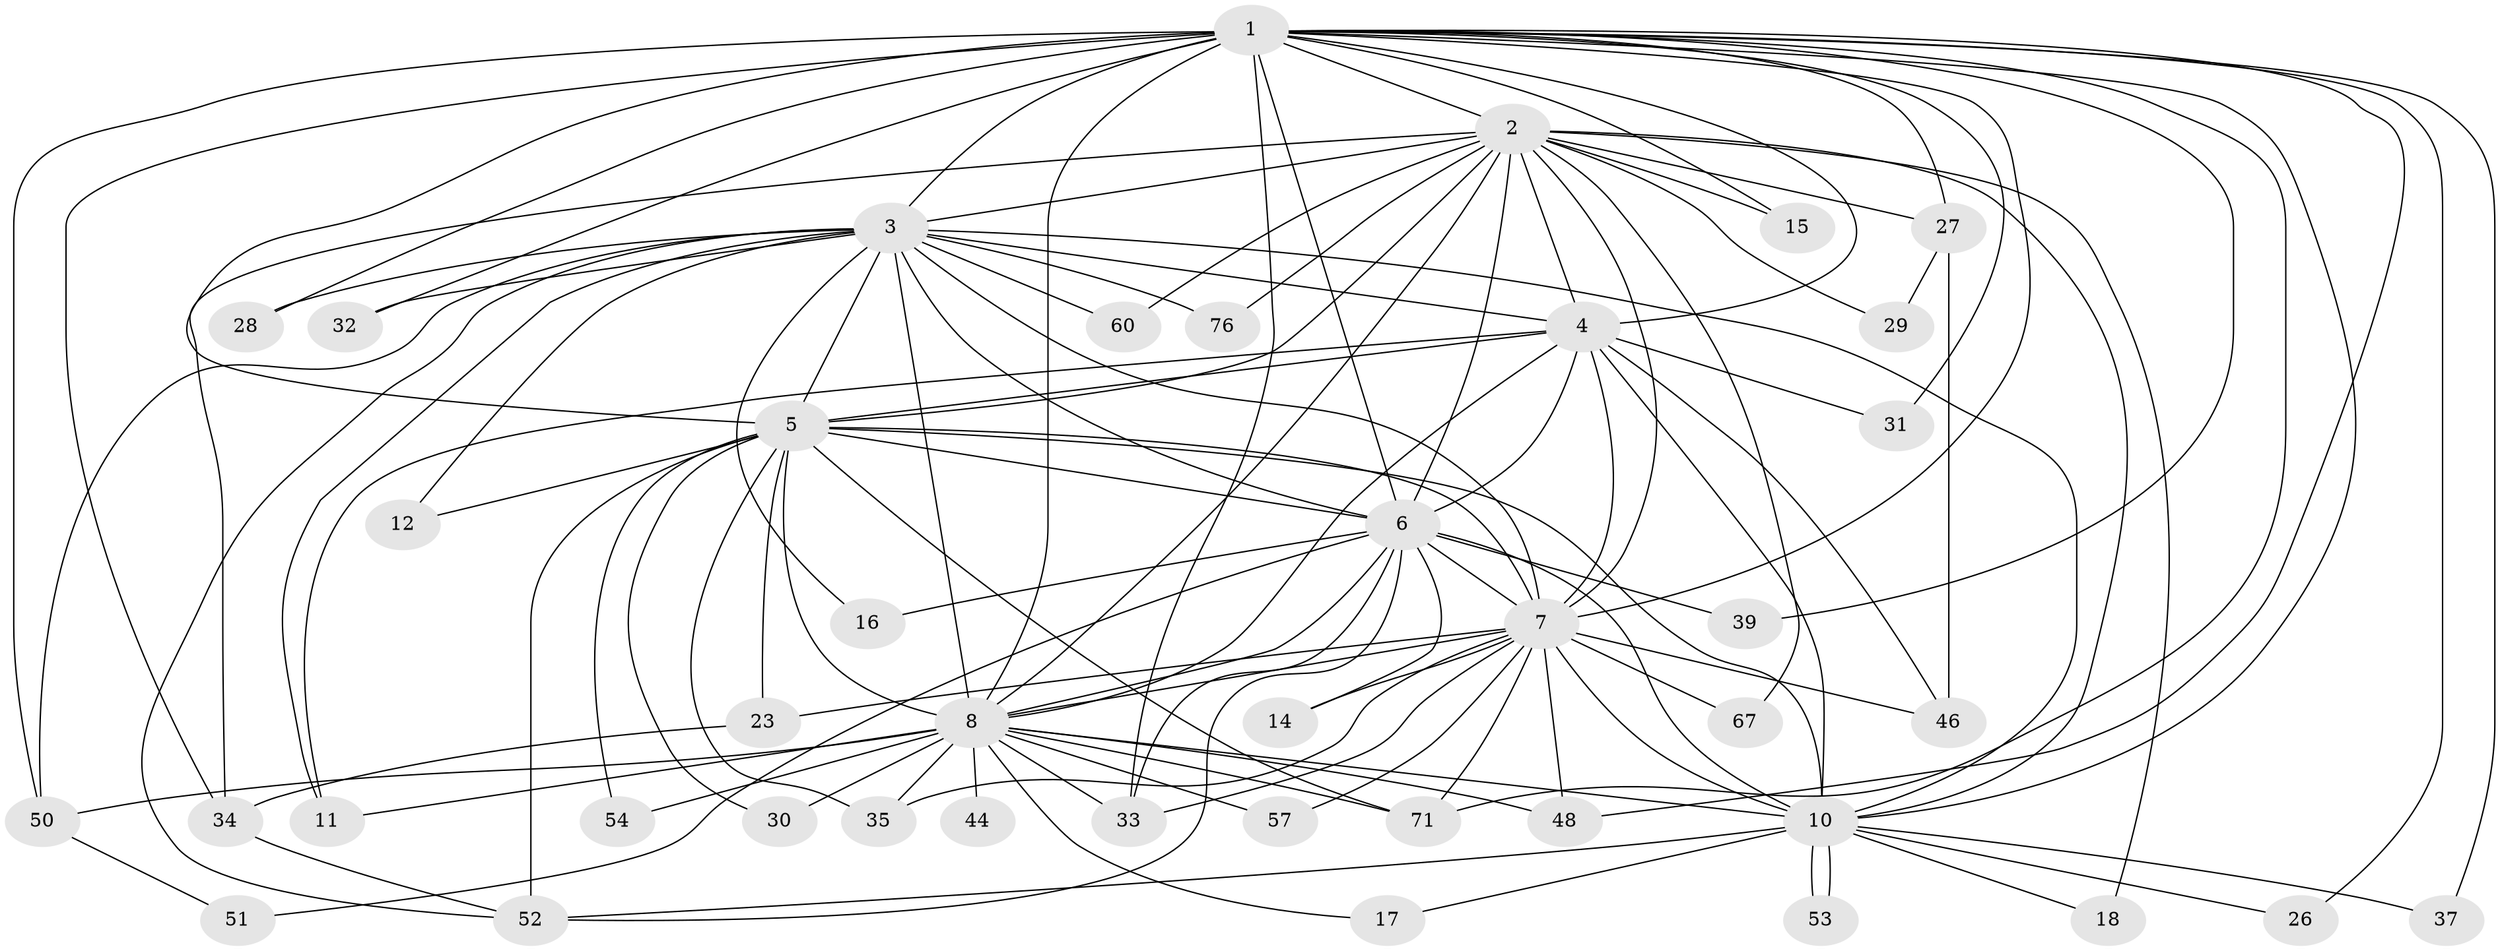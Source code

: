 // original degree distribution, {29: 0.011764705882352941, 18: 0.023529411764705882, 20: 0.011764705882352941, 15: 0.011764705882352941, 23: 0.011764705882352941, 19: 0.023529411764705882, 21: 0.023529411764705882, 3: 0.21176470588235294, 2: 0.5647058823529412, 5: 0.011764705882352941, 4: 0.09411764705882353}
// Generated by graph-tools (version 1.1) at 2025/13/03/09/25 04:13:57]
// undirected, 42 vertices, 114 edges
graph export_dot {
graph [start="1"]
  node [color=gray90,style=filled];
  1;
  2;
  3;
  4;
  5;
  6 [super="+59+84+13+41"];
  7 [super="+49"];
  8 [super="+21+79+40+9+45+42+36+55"];
  10 [super="+61+56+82+68+22+19"];
  11;
  12;
  14;
  15;
  16;
  17;
  18;
  23 [super="+25"];
  26;
  27 [super="+65"];
  28;
  29;
  30;
  31;
  32;
  33 [super="+80"];
  34 [super="+70"];
  35 [super="+78"];
  37;
  39;
  44;
  46;
  48 [super="+62"];
  50 [super="+81"];
  51;
  52 [super="+63"];
  53;
  54 [super="+83+58"];
  57 [super="+85"];
  60;
  67;
  71 [super="+74"];
  76;
  1 -- 2;
  1 -- 3;
  1 -- 4;
  1 -- 5;
  1 -- 6 [weight=4];
  1 -- 7;
  1 -- 8 [weight=5];
  1 -- 10 [weight=2];
  1 -- 15;
  1 -- 26;
  1 -- 27;
  1 -- 28;
  1 -- 31;
  1 -- 32;
  1 -- 37;
  1 -- 39;
  1 -- 48;
  1 -- 71;
  1 -- 34;
  1 -- 50;
  1 -- 33;
  2 -- 3;
  2 -- 4;
  2 -- 5;
  2 -- 6 [weight=2];
  2 -- 7;
  2 -- 8 [weight=2];
  2 -- 10;
  2 -- 15;
  2 -- 18;
  2 -- 27;
  2 -- 29;
  2 -- 34;
  2 -- 60;
  2 -- 67;
  2 -- 76;
  3 -- 4;
  3 -- 5;
  3 -- 6;
  3 -- 7 [weight=2];
  3 -- 8 [weight=3];
  3 -- 10;
  3 -- 11;
  3 -- 12;
  3 -- 16;
  3 -- 28;
  3 -- 32;
  3 -- 50;
  3 -- 60;
  3 -- 76;
  3 -- 52;
  4 -- 5;
  4 -- 6;
  4 -- 7;
  4 -- 8 [weight=3];
  4 -- 10 [weight=3];
  4 -- 11;
  4 -- 31;
  4 -- 46;
  5 -- 6;
  5 -- 7;
  5 -- 8 [weight=4];
  5 -- 10 [weight=4];
  5 -- 12;
  5 -- 23 [weight=2];
  5 -- 30;
  5 -- 54 [weight=2];
  5 -- 71;
  5 -- 35;
  5 -- 52;
  6 -- 7 [weight=2];
  6 -- 8 [weight=4];
  6 -- 10;
  6 -- 16;
  6 -- 33;
  6 -- 39;
  6 -- 51;
  6 -- 14;
  6 -- 52;
  7 -- 8 [weight=3];
  7 -- 10;
  7 -- 14;
  7 -- 23;
  7 -- 33;
  7 -- 35;
  7 -- 46;
  7 -- 48;
  7 -- 57;
  7 -- 67;
  7 -- 71;
  8 -- 10 [weight=3];
  8 -- 35;
  8 -- 48;
  8 -- 71;
  8 -- 44;
  8 -- 17;
  8 -- 50;
  8 -- 57 [weight=2];
  8 -- 30;
  8 -- 33;
  8 -- 11;
  8 -- 54 [weight=2];
  10 -- 17;
  10 -- 18;
  10 -- 26;
  10 -- 52;
  10 -- 53;
  10 -- 53;
  10 -- 37;
  23 -- 34;
  27 -- 29;
  27 -- 46;
  34 -- 52;
  50 -- 51;
}
